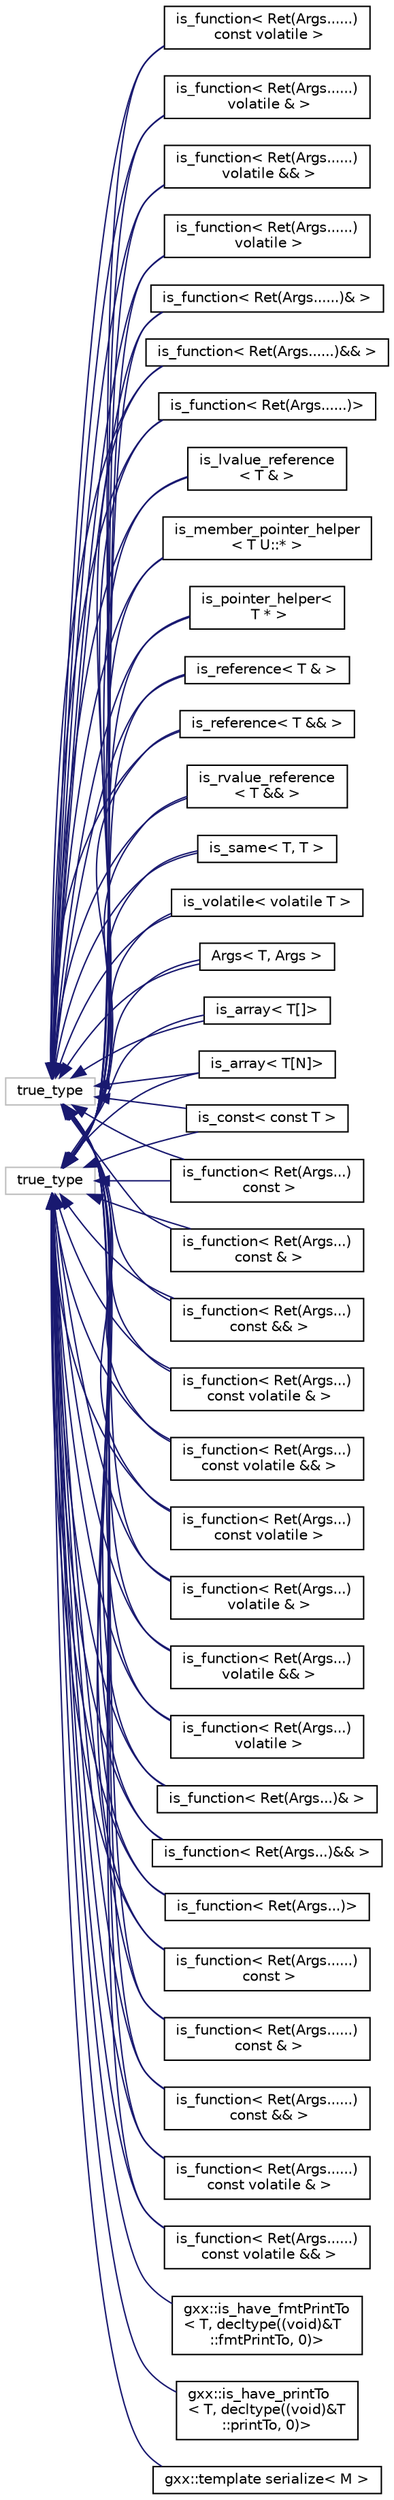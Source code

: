 digraph "Graphical Class Hierarchy"
{
  edge [fontname="Helvetica",fontsize="10",labelfontname="Helvetica",labelfontsize="10"];
  node [fontname="Helvetica",fontsize="10",shape=record];
  rankdir="LR";
  Node1 [label="true_type",height=0.2,width=0.4,color="grey75", fillcolor="white", style="filled"];
  Node1 -> Node2 [dir="back",color="midnightblue",fontsize="10",style="solid",fontname="Helvetica"];
  Node2 [label="Args\< T, Args \>",height=0.2,width=0.4,color="black", fillcolor="white", style="filled",URL="$structArgs.html"];
  Node1 -> Node3 [dir="back",color="midnightblue",fontsize="10",style="solid",fontname="Helvetica"];
  Node3 [label="is_array\< T[]\>",height=0.2,width=0.4,color="black", fillcolor="white", style="filled",URL="$structis__array_3_01T[]_4.html"];
  Node1 -> Node4 [dir="back",color="midnightblue",fontsize="10",style="solid",fontname="Helvetica"];
  Node4 [label="is_array\< T[N]\>",height=0.2,width=0.4,color="black", fillcolor="white", style="filled",URL="$structis__array_3_01T[N]_4.html"];
  Node1 -> Node5 [dir="back",color="midnightblue",fontsize="10",style="solid",fontname="Helvetica"];
  Node5 [label="is_const\< const T \>",height=0.2,width=0.4,color="black", fillcolor="white", style="filled",URL="$structis__const_3_01const_01T_01_4.html"];
  Node1 -> Node6 [dir="back",color="midnightblue",fontsize="10",style="solid",fontname="Helvetica"];
  Node6 [label="is_function\< Ret(Args...)\l const  \>",height=0.2,width=0.4,color="black", fillcolor="white", style="filled",URL="$structis__function_3_01Ret_07Args_8_8_8_08_01const_01_01_4.html"];
  Node1 -> Node7 [dir="back",color="midnightblue",fontsize="10",style="solid",fontname="Helvetica"];
  Node7 [label="is_function\< Ret(Args...)\l const & \>",height=0.2,width=0.4,color="black", fillcolor="white", style="filled",URL="$structis__function_3_01Ret_07Args_8_8_8_08_01const_01_6_01_4.html"];
  Node1 -> Node8 [dir="back",color="midnightblue",fontsize="10",style="solid",fontname="Helvetica"];
  Node8 [label="is_function\< Ret(Args...)\l const && \>",height=0.2,width=0.4,color="black", fillcolor="white", style="filled",URL="$structis__function_3_01Ret_07Args_8_8_8_08_01const_01_6_6_01_4.html"];
  Node1 -> Node9 [dir="back",color="midnightblue",fontsize="10",style="solid",fontname="Helvetica"];
  Node9 [label="is_function\< Ret(Args...)\l const volatile & \>",height=0.2,width=0.4,color="black", fillcolor="white", style="filled",URL="$structis__function_3_01Ret_07Args_8_8_8_08_01const_01volatile_01_6_01_4.html"];
  Node1 -> Node10 [dir="back",color="midnightblue",fontsize="10",style="solid",fontname="Helvetica"];
  Node10 [label="is_function\< Ret(Args...)\l const volatile && \>",height=0.2,width=0.4,color="black", fillcolor="white", style="filled",URL="$structis__function_3_01Ret_07Args_8_8_8_08_01const_01volatile_01_6_6_01_4.html"];
  Node1 -> Node11 [dir="back",color="midnightblue",fontsize="10",style="solid",fontname="Helvetica"];
  Node11 [label="is_function\< Ret(Args...)\l const volatile \>",height=0.2,width=0.4,color="black", fillcolor="white", style="filled",URL="$structis__function_3_01Ret_07Args_8_8_8_08_01const_01volatile_01_4.html"];
  Node1 -> Node12 [dir="back",color="midnightblue",fontsize="10",style="solid",fontname="Helvetica"];
  Node12 [label="is_function\< Ret(Args...)\l volatile & \>",height=0.2,width=0.4,color="black", fillcolor="white", style="filled",URL="$structis__function_3_01Ret_07Args_8_8_8_08_01volatile_01_6_01_4.html"];
  Node1 -> Node13 [dir="back",color="midnightblue",fontsize="10",style="solid",fontname="Helvetica"];
  Node13 [label="is_function\< Ret(Args...)\l volatile && \>",height=0.2,width=0.4,color="black", fillcolor="white", style="filled",URL="$structis__function_3_01Ret_07Args_8_8_8_08_01volatile_01_6_6_01_4.html"];
  Node1 -> Node14 [dir="back",color="midnightblue",fontsize="10",style="solid",fontname="Helvetica"];
  Node14 [label="is_function\< Ret(Args...)\l volatile \>",height=0.2,width=0.4,color="black", fillcolor="white", style="filled",URL="$structis__function_3_01Ret_07Args_8_8_8_08_01volatile_01_4.html"];
  Node1 -> Node15 [dir="back",color="midnightblue",fontsize="10",style="solid",fontname="Helvetica"];
  Node15 [label="is_function\< Ret(Args...)& \>",height=0.2,width=0.4,color="black", fillcolor="white", style="filled",URL="$structis__function_3_01Ret_07Args_8_8_8_08_6_01_4.html"];
  Node1 -> Node16 [dir="back",color="midnightblue",fontsize="10",style="solid",fontname="Helvetica"];
  Node16 [label="is_function\< Ret(Args...)&& \>",height=0.2,width=0.4,color="black", fillcolor="white", style="filled",URL="$structis__function_3_01Ret_07Args_8_8_8_08_6_6_01_4.html"];
  Node1 -> Node17 [dir="back",color="midnightblue",fontsize="10",style="solid",fontname="Helvetica"];
  Node17 [label="is_function\< Ret(Args...)\>",height=0.2,width=0.4,color="black", fillcolor="white", style="filled",URL="$structis__function_3_01Ret_07Args_8_8_8_08_4.html"];
  Node1 -> Node18 [dir="back",color="midnightblue",fontsize="10",style="solid",fontname="Helvetica"];
  Node18 [label="is_function\< Ret(Args......)\l const  \>",height=0.2,width=0.4,color="black", fillcolor="white", style="filled",URL="$structis__function_3_01Ret_07Args_8_8_8_8_8_8_08_01const_01_01_4.html"];
  Node1 -> Node19 [dir="back",color="midnightblue",fontsize="10",style="solid",fontname="Helvetica"];
  Node19 [label="is_function\< Ret(Args......)\l const & \>",height=0.2,width=0.4,color="black", fillcolor="white", style="filled",URL="$structis__function_3_01Ret_07Args_8_8_8_8_8_8_08_01const_01_6_01_4.html"];
  Node1 -> Node20 [dir="back",color="midnightblue",fontsize="10",style="solid",fontname="Helvetica"];
  Node20 [label="is_function\< Ret(Args......)\l const && \>",height=0.2,width=0.4,color="black", fillcolor="white", style="filled",URL="$structis__function_3_01Ret_07Args_8_8_8_8_8_8_08_01const_01_6_6_01_4.html"];
  Node1 -> Node21 [dir="back",color="midnightblue",fontsize="10",style="solid",fontname="Helvetica"];
  Node21 [label="is_function\< Ret(Args......)\l const volatile & \>",height=0.2,width=0.4,color="black", fillcolor="white", style="filled",URL="$structis__function_3_01Ret_07Args_8_8_8_8_8_8_08_01const_01volatile_01_6_01_4.html"];
  Node1 -> Node22 [dir="back",color="midnightblue",fontsize="10",style="solid",fontname="Helvetica"];
  Node22 [label="is_function\< Ret(Args......)\l const volatile && \>",height=0.2,width=0.4,color="black", fillcolor="white", style="filled",URL="$structis__function_3_01Ret_07Args_8_8_8_8_8_8_08_01const_01volatile_01_6_6_01_4.html"];
  Node1 -> Node23 [dir="back",color="midnightblue",fontsize="10",style="solid",fontname="Helvetica"];
  Node23 [label="is_function\< Ret(Args......)\l const volatile \>",height=0.2,width=0.4,color="black", fillcolor="white", style="filled",URL="$structis__function_3_01Ret_07Args_8_8_8_8_8_8_08_01const_01volatile_01_4.html"];
  Node1 -> Node24 [dir="back",color="midnightblue",fontsize="10",style="solid",fontname="Helvetica"];
  Node24 [label="is_function\< Ret(Args......)\l volatile & \>",height=0.2,width=0.4,color="black", fillcolor="white", style="filled",URL="$structis__function_3_01Ret_07Args_8_8_8_8_8_8_08_01volatile_01_6_01_4.html"];
  Node1 -> Node25 [dir="back",color="midnightblue",fontsize="10",style="solid",fontname="Helvetica"];
  Node25 [label="is_function\< Ret(Args......)\l volatile && \>",height=0.2,width=0.4,color="black", fillcolor="white", style="filled",URL="$structis__function_3_01Ret_07Args_8_8_8_8_8_8_08_01volatile_01_6_6_01_4.html"];
  Node1 -> Node26 [dir="back",color="midnightblue",fontsize="10",style="solid",fontname="Helvetica"];
  Node26 [label="is_function\< Ret(Args......)\l volatile \>",height=0.2,width=0.4,color="black", fillcolor="white", style="filled",URL="$structis__function_3_01Ret_07Args_8_8_8_8_8_8_08_01volatile_01_4.html"];
  Node1 -> Node27 [dir="back",color="midnightblue",fontsize="10",style="solid",fontname="Helvetica"];
  Node27 [label="is_function\< Ret(Args......)& \>",height=0.2,width=0.4,color="black", fillcolor="white", style="filled",URL="$structis__function_3_01Ret_07Args_8_8_8_8_8_8_08_6_01_4.html"];
  Node1 -> Node28 [dir="back",color="midnightblue",fontsize="10",style="solid",fontname="Helvetica"];
  Node28 [label="is_function\< Ret(Args......)&& \>",height=0.2,width=0.4,color="black", fillcolor="white", style="filled",URL="$structis__function_3_01Ret_07Args_8_8_8_8_8_8_08_6_6_01_4.html"];
  Node1 -> Node29 [dir="back",color="midnightblue",fontsize="10",style="solid",fontname="Helvetica"];
  Node29 [label="is_function\< Ret(Args......)\>",height=0.2,width=0.4,color="black", fillcolor="white", style="filled",URL="$structis__function_3_01Ret_07Args_8_8_8_8_8_8_08_4.html"];
  Node1 -> Node30 [dir="back",color="midnightblue",fontsize="10",style="solid",fontname="Helvetica"];
  Node30 [label="is_lvalue_reference\l\< T & \>",height=0.2,width=0.4,color="black", fillcolor="white", style="filled",URL="$structis__lvalue__reference_3_01T_01_6_01_4.html"];
  Node1 -> Node31 [dir="back",color="midnightblue",fontsize="10",style="solid",fontname="Helvetica"];
  Node31 [label="is_member_pointer_helper\l\< T U::* \>",height=0.2,width=0.4,color="black", fillcolor="white", style="filled",URL="$structis__member__pointer__helper_3_01T_01U_1_1_5_01_4.html"];
  Node1 -> Node32 [dir="back",color="midnightblue",fontsize="10",style="solid",fontname="Helvetica"];
  Node32 [label="is_pointer_helper\<\l T * \>",height=0.2,width=0.4,color="black", fillcolor="white", style="filled",URL="$structis__pointer__helper_3_01T_01_5_01_4.html"];
  Node1 -> Node33 [dir="back",color="midnightblue",fontsize="10",style="solid",fontname="Helvetica"];
  Node33 [label="is_reference\< T & \>",height=0.2,width=0.4,color="black", fillcolor="white", style="filled",URL="$structis__reference_3_01T_01_6_01_4.html"];
  Node1 -> Node34 [dir="back",color="midnightblue",fontsize="10",style="solid",fontname="Helvetica"];
  Node34 [label="is_reference\< T && \>",height=0.2,width=0.4,color="black", fillcolor="white", style="filled",URL="$structis__reference_3_01T_01_6_6_01_4.html"];
  Node1 -> Node35 [dir="back",color="midnightblue",fontsize="10",style="solid",fontname="Helvetica"];
  Node35 [label="is_rvalue_reference\l\< T && \>",height=0.2,width=0.4,color="black", fillcolor="white", style="filled",URL="$structis__rvalue__reference_3_01T_01_6_6_01_4.html"];
  Node1 -> Node36 [dir="back",color="midnightblue",fontsize="10",style="solid",fontname="Helvetica"];
  Node36 [label="is_same\< T, T \>",height=0.2,width=0.4,color="black", fillcolor="white", style="filled",URL="$structis__same_3_01T_00_01T_01_4.html"];
  Node1 -> Node37 [dir="back",color="midnightblue",fontsize="10",style="solid",fontname="Helvetica"];
  Node37 [label="is_volatile\< volatile T \>",height=0.2,width=0.4,color="black", fillcolor="white", style="filled",URL="$structis__volatile_3_01volatile_01T_01_4.html"];
  Node38 [label="true_type",height=0.2,width=0.4,color="grey75", fillcolor="white", style="filled"];
  Node38 -> Node2 [dir="back",color="midnightblue",fontsize="10",style="solid",fontname="Helvetica"];
  Node38 -> Node39 [dir="back",color="midnightblue",fontsize="10",style="solid",fontname="Helvetica"];
  Node39 [label="gxx::is_have_fmtPrintTo\l\< T, decltype((void)&T\l::fmtPrintTo, 0)\>",height=0.2,width=0.4,color="black", fillcolor="white", style="filled",URL="$structgxx_1_1is__have__fmtPrintTo_3_01T_00_01decltype_07_07void_08_6T_1_1fmtPrintTo_00_010_08_4.html"];
  Node38 -> Node40 [dir="back",color="midnightblue",fontsize="10",style="solid",fontname="Helvetica"];
  Node40 [label="gxx::is_have_printTo\l\< T, decltype((void)&T\l::printTo, 0)\>",height=0.2,width=0.4,color="black", fillcolor="white", style="filled",URL="$structgxx_1_1is__have__printTo_3_01T_00_01decltype_07_07void_08_6T_1_1printTo_00_010_08_4.html"];
  Node38 -> Node41 [dir="back",color="midnightblue",fontsize="10",style="solid",fontname="Helvetica"];
  Node41 [label="gxx::template serialize\< M \>",height=0.2,width=0.4,color="black", fillcolor="white", style="filled",URL="$structgxx_1_1is__have__serialize_3_01M_00_01T_00_01decltype_07_07void_08_6T_1_1template_01serialize_3_01M_01_4.html"];
  Node38 -> Node3 [dir="back",color="midnightblue",fontsize="10",style="solid",fontname="Helvetica"];
  Node38 -> Node4 [dir="back",color="midnightblue",fontsize="10",style="solid",fontname="Helvetica"];
  Node38 -> Node5 [dir="back",color="midnightblue",fontsize="10",style="solid",fontname="Helvetica"];
  Node38 -> Node6 [dir="back",color="midnightblue",fontsize="10",style="solid",fontname="Helvetica"];
  Node38 -> Node7 [dir="back",color="midnightblue",fontsize="10",style="solid",fontname="Helvetica"];
  Node38 -> Node8 [dir="back",color="midnightblue",fontsize="10",style="solid",fontname="Helvetica"];
  Node38 -> Node9 [dir="back",color="midnightblue",fontsize="10",style="solid",fontname="Helvetica"];
  Node38 -> Node10 [dir="back",color="midnightblue",fontsize="10",style="solid",fontname="Helvetica"];
  Node38 -> Node11 [dir="back",color="midnightblue",fontsize="10",style="solid",fontname="Helvetica"];
  Node38 -> Node12 [dir="back",color="midnightblue",fontsize="10",style="solid",fontname="Helvetica"];
  Node38 -> Node13 [dir="back",color="midnightblue",fontsize="10",style="solid",fontname="Helvetica"];
  Node38 -> Node14 [dir="back",color="midnightblue",fontsize="10",style="solid",fontname="Helvetica"];
  Node38 -> Node15 [dir="back",color="midnightblue",fontsize="10",style="solid",fontname="Helvetica"];
  Node38 -> Node16 [dir="back",color="midnightblue",fontsize="10",style="solid",fontname="Helvetica"];
  Node38 -> Node17 [dir="back",color="midnightblue",fontsize="10",style="solid",fontname="Helvetica"];
  Node38 -> Node18 [dir="back",color="midnightblue",fontsize="10",style="solid",fontname="Helvetica"];
  Node38 -> Node19 [dir="back",color="midnightblue",fontsize="10",style="solid",fontname="Helvetica"];
  Node38 -> Node20 [dir="back",color="midnightblue",fontsize="10",style="solid",fontname="Helvetica"];
  Node38 -> Node21 [dir="back",color="midnightblue",fontsize="10",style="solid",fontname="Helvetica"];
  Node38 -> Node22 [dir="back",color="midnightblue",fontsize="10",style="solid",fontname="Helvetica"];
  Node38 -> Node23 [dir="back",color="midnightblue",fontsize="10",style="solid",fontname="Helvetica"];
  Node38 -> Node24 [dir="back",color="midnightblue",fontsize="10",style="solid",fontname="Helvetica"];
  Node38 -> Node25 [dir="back",color="midnightblue",fontsize="10",style="solid",fontname="Helvetica"];
  Node38 -> Node26 [dir="back",color="midnightblue",fontsize="10",style="solid",fontname="Helvetica"];
  Node38 -> Node27 [dir="back",color="midnightblue",fontsize="10",style="solid",fontname="Helvetica"];
  Node38 -> Node28 [dir="back",color="midnightblue",fontsize="10",style="solid",fontname="Helvetica"];
  Node38 -> Node29 [dir="back",color="midnightblue",fontsize="10",style="solid",fontname="Helvetica"];
  Node38 -> Node30 [dir="back",color="midnightblue",fontsize="10",style="solid",fontname="Helvetica"];
  Node38 -> Node31 [dir="back",color="midnightblue",fontsize="10",style="solid",fontname="Helvetica"];
  Node38 -> Node32 [dir="back",color="midnightblue",fontsize="10",style="solid",fontname="Helvetica"];
  Node38 -> Node33 [dir="back",color="midnightblue",fontsize="10",style="solid",fontname="Helvetica"];
  Node38 -> Node34 [dir="back",color="midnightblue",fontsize="10",style="solid",fontname="Helvetica"];
  Node38 -> Node35 [dir="back",color="midnightblue",fontsize="10",style="solid",fontname="Helvetica"];
  Node38 -> Node36 [dir="back",color="midnightblue",fontsize="10",style="solid",fontname="Helvetica"];
  Node38 -> Node37 [dir="back",color="midnightblue",fontsize="10",style="solid",fontname="Helvetica"];
}
